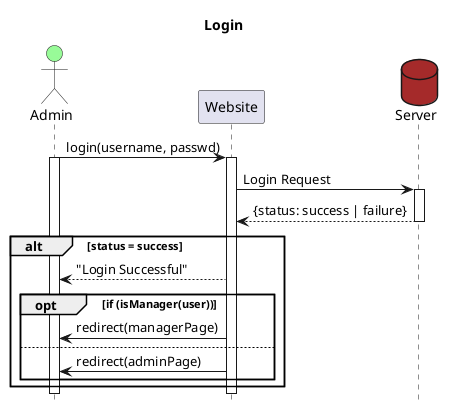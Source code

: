 @startuml Asura Tournament System
title Login
Actor Admin #palegreen
participant Website
database Server #brown
hide footbox

    Admin->Website: login(username, passwd)
activate Admin
activate Website
    Website->Server: Login Request
activate Server
    Server-->Website: {status: success | failure}
deactivate Server
alt status = success
    Website-->Admin: "Login Successful"
opt if (isManager(user))
    Website->Admin: redirect(managerPage)
    else 
        Website->Admin: redirect(adminPage)
end

end
deactivate Website
deactivate Admin
@enduml